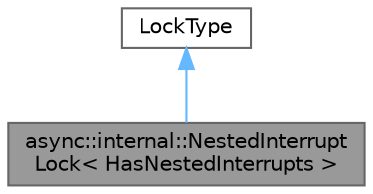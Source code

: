 digraph "async::internal::NestedInterruptLock&lt; HasNestedInterrupts &gt;"
{
 // LATEX_PDF_SIZE
  bgcolor="transparent";
  edge [fontname=Helvetica,fontsize=10,labelfontname=Helvetica,labelfontsize=10];
  node [fontname=Helvetica,fontsize=10,shape=box,height=0.2,width=0.4];
  Node1 [id="Node000001",label="async::internal::NestedInterrupt\lLock\< HasNestedInterrupts \>",height=0.2,width=0.4,color="gray40", fillcolor="grey60", style="filled", fontcolor="black",tooltip=" "];
  Node2 -> Node1 [id="edge1_Node000001_Node000002",dir="back",color="steelblue1",style="solid",tooltip=" "];
  Node2 [id="Node000002",label="LockType",height=0.2,width=0.4,color="gray40", fillcolor="white", style="filled",URL="$d5/da1/classasync_1_1Lock.html",tooltip=" "];
}

